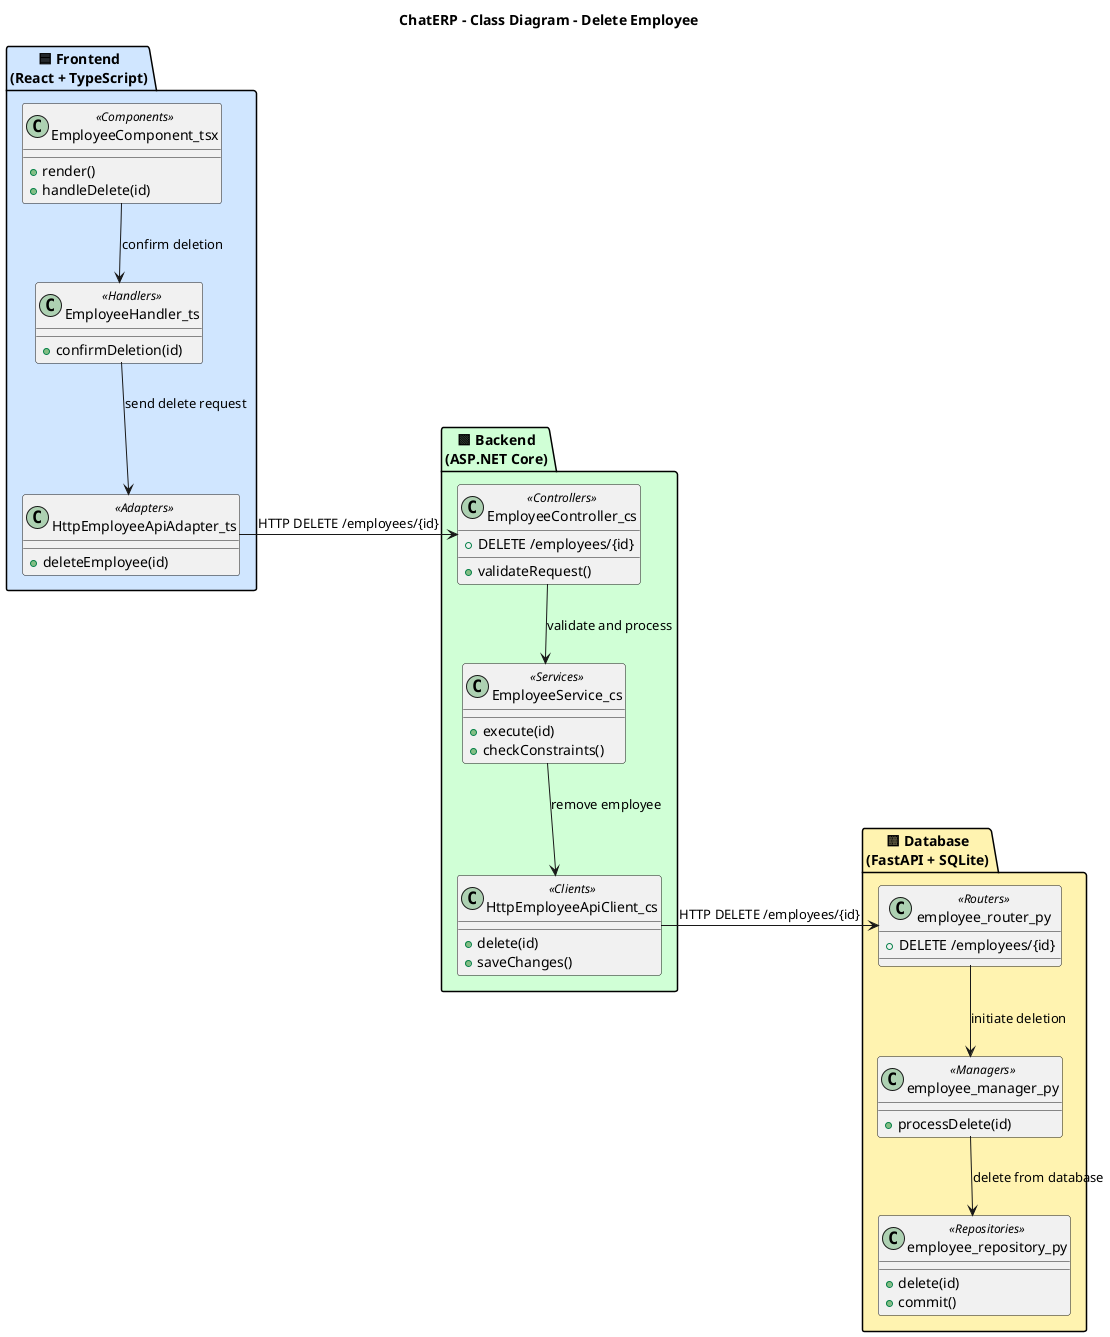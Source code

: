 ﻿@startuml ClassDiagram - UCS-UC-04 — Supprimer un employé

title ChatERP – Class Diagram – Delete Employee

' Colors definition
!define COLOR_FRONTEND #D0E6FF
!define COLOR_BACKEND  #D0FFD6
!define COLOR_DATABASE #FFF3B0

' 🟦 Frontend
package "🟦 Frontend\n(React + TypeScript)" as <<Frontend>> COLOR_FRONTEND {
  class EmployeeComponent_tsx <<Components>> {
    + render()
    + handleDelete(id)
  }

  class EmployeeHandler_ts <<Handlers>> {
    + confirmDeletion(id)
  }

  class HttpEmployeeApiAdapter_ts <<Adapters>> {
    + deleteEmployee(id)
  }
}

' 🟩 Backend
package "🟩 Backend\n(ASP.NET Core)" as <<Backend>> COLOR_BACKEND {
  class EmployeeController_cs <<Controllers>> {
    + DELETE /employees/{id}
    + validateRequest()
  }

  class EmployeeService_cs <<Services>> {
    + execute(id)
    + checkConstraints()
  }

  class HttpEmployeeApiClient_cs <<Clients>> {
    + delete(id)
    + saveChanges()
  }
}

' 🟨 Database
package "🟨 Database\n(FastAPI + SQLite)" as <<Database>> COLOR_DATABASE {
  class employee_router_py <<Routers>> {
    + DELETE /employees/{id}
  }

  class employee_manager_py <<Managers>> {
    + processDelete(id)
  }

  class employee_repository_py <<Repositories>> {
    + delete(id)
    + commit()
  }
}

' Flows

' Frontend internal flow
EmployeeComponent_tsx --> EmployeeHandler_ts : "confirm deletion"
EmployeeHandler_ts --> HttpEmployeeApiAdapter_ts : "send delete request"

' Frontend to Backend
HttpEmployeeApiAdapter_ts -right-> EmployeeController_cs : "HTTP DELETE /employees/{id}"

' Backend internal flow
EmployeeController_cs --> EmployeeService_cs : "validate and process"
EmployeeService_cs --> HttpEmployeeApiClient_cs : "remove employee"

' Backend to Database
HttpEmployeeApiClient_cs -right-> employee_router_py : "HTTP DELETE /employees/{id}"

' Database internal flow
employee_router_py --> employee_manager_py : "initiate deletion"
employee_manager_py --> employee_repository_py : "delete from database"

@enduml
